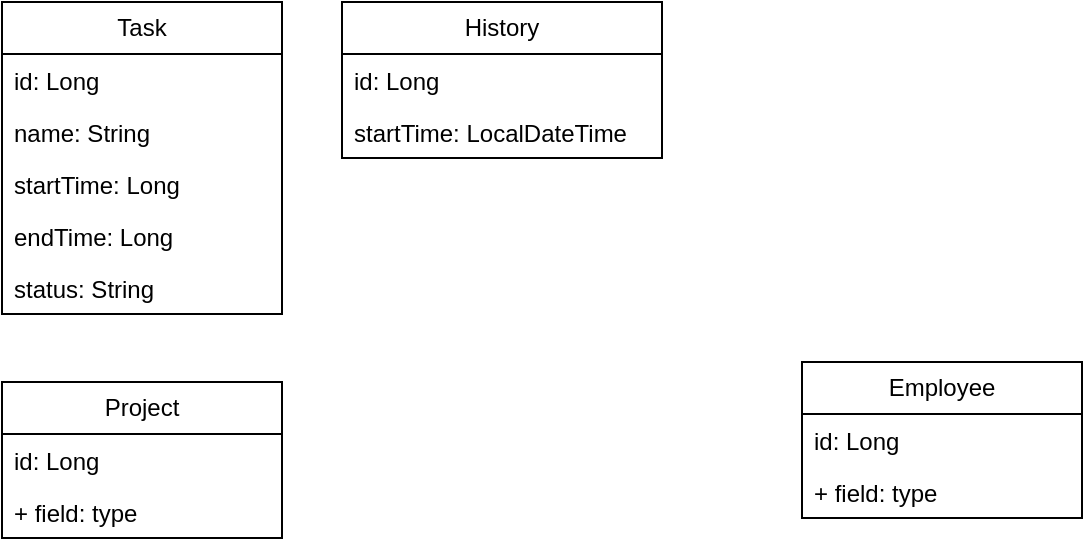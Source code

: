 <mxfile version="24.4.13" type="github">
  <diagram name="Страница — 1" id="1XmsDNhjAmmeua2q7J8N">
    <mxGraphModel dx="683" dy="368" grid="1" gridSize="10" guides="1" tooltips="1" connect="1" arrows="1" fold="1" page="1" pageScale="1" pageWidth="827" pageHeight="1169" math="0" shadow="0">
      <root>
        <mxCell id="0" />
        <mxCell id="1" parent="0" />
        <mxCell id="RUVpXgQ6pnVlFUIPlwBY-1" value="Employee" style="swimlane;fontStyle=0;childLayout=stackLayout;horizontal=1;startSize=26;fillColor=none;horizontalStack=0;resizeParent=1;resizeParentMax=0;resizeLast=0;collapsible=1;marginBottom=0;whiteSpace=wrap;html=1;" vertex="1" parent="1">
          <mxGeometry x="510" y="400" width="140" height="78" as="geometry" />
        </mxCell>
        <mxCell id="RUVpXgQ6pnVlFUIPlwBY-19" value="id: Long" style="text;strokeColor=none;fillColor=none;align=left;verticalAlign=top;spacingLeft=4;spacingRight=4;overflow=hidden;rotatable=0;points=[[0,0.5],[1,0.5]];portConstraint=eastwest;whiteSpace=wrap;html=1;" vertex="1" parent="RUVpXgQ6pnVlFUIPlwBY-1">
          <mxGeometry y="26" width="140" height="26" as="geometry" />
        </mxCell>
        <mxCell id="RUVpXgQ6pnVlFUIPlwBY-2" value="+ field: type" style="text;strokeColor=none;fillColor=none;align=left;verticalAlign=top;spacingLeft=4;spacingRight=4;overflow=hidden;rotatable=0;points=[[0,0.5],[1,0.5]];portConstraint=eastwest;whiteSpace=wrap;html=1;" vertex="1" parent="RUVpXgQ6pnVlFUIPlwBY-1">
          <mxGeometry y="52" width="140" height="26" as="geometry" />
        </mxCell>
        <mxCell id="RUVpXgQ6pnVlFUIPlwBY-5" value="Task" style="swimlane;fontStyle=0;childLayout=stackLayout;horizontal=1;startSize=26;fillColor=none;horizontalStack=0;resizeParent=1;resizeParentMax=0;resizeLast=0;collapsible=1;marginBottom=0;whiteSpace=wrap;html=1;" vertex="1" parent="1">
          <mxGeometry x="110" y="220" width="140" height="156" as="geometry" />
        </mxCell>
        <mxCell id="RUVpXgQ6pnVlFUIPlwBY-6" value="id: Long" style="text;strokeColor=none;fillColor=none;align=left;verticalAlign=top;spacingLeft=4;spacingRight=4;overflow=hidden;rotatable=0;points=[[0,0.5],[1,0.5]];portConstraint=eastwest;whiteSpace=wrap;html=1;" vertex="1" parent="RUVpXgQ6pnVlFUIPlwBY-5">
          <mxGeometry y="26" width="140" height="26" as="geometry" />
        </mxCell>
        <mxCell id="RUVpXgQ6pnVlFUIPlwBY-8" value="name: String" style="text;strokeColor=none;fillColor=none;align=left;verticalAlign=top;spacingLeft=4;spacingRight=4;overflow=hidden;rotatable=0;points=[[0,0.5],[1,0.5]];portConstraint=eastwest;whiteSpace=wrap;html=1;" vertex="1" parent="RUVpXgQ6pnVlFUIPlwBY-5">
          <mxGeometry y="52" width="140" height="26" as="geometry" />
        </mxCell>
        <mxCell id="RUVpXgQ6pnVlFUIPlwBY-20" value="startTime: Long" style="text;strokeColor=none;fillColor=none;align=left;verticalAlign=top;spacingLeft=4;spacingRight=4;overflow=hidden;rotatable=0;points=[[0,0.5],[1,0.5]];portConstraint=eastwest;whiteSpace=wrap;html=1;" vertex="1" parent="RUVpXgQ6pnVlFUIPlwBY-5">
          <mxGeometry y="78" width="140" height="26" as="geometry" />
        </mxCell>
        <mxCell id="RUVpXgQ6pnVlFUIPlwBY-21" value="endTime: Long" style="text;strokeColor=none;fillColor=none;align=left;verticalAlign=top;spacingLeft=4;spacingRight=4;overflow=hidden;rotatable=0;points=[[0,0.5],[1,0.5]];portConstraint=eastwest;whiteSpace=wrap;html=1;" vertex="1" parent="RUVpXgQ6pnVlFUIPlwBY-5">
          <mxGeometry y="104" width="140" height="26" as="geometry" />
        </mxCell>
        <mxCell id="RUVpXgQ6pnVlFUIPlwBY-22" value="status: String" style="text;strokeColor=none;fillColor=none;align=left;verticalAlign=top;spacingLeft=4;spacingRight=4;overflow=hidden;rotatable=0;points=[[0,0.5],[1,0.5]];portConstraint=eastwest;whiteSpace=wrap;html=1;" vertex="1" parent="RUVpXgQ6pnVlFUIPlwBY-5">
          <mxGeometry y="130" width="140" height="26" as="geometry" />
        </mxCell>
        <mxCell id="RUVpXgQ6pnVlFUIPlwBY-9" value="Project" style="swimlane;fontStyle=0;childLayout=stackLayout;horizontal=1;startSize=26;fillColor=none;horizontalStack=0;resizeParent=1;resizeParentMax=0;resizeLast=0;collapsible=1;marginBottom=0;whiteSpace=wrap;html=1;" vertex="1" parent="1">
          <mxGeometry x="110" y="410" width="140" height="78" as="geometry" />
        </mxCell>
        <mxCell id="RUVpXgQ6pnVlFUIPlwBY-17" value="id: Long" style="text;strokeColor=none;fillColor=none;align=left;verticalAlign=top;spacingLeft=4;spacingRight=4;overflow=hidden;rotatable=0;points=[[0,0.5],[1,0.5]];portConstraint=eastwest;whiteSpace=wrap;html=1;" vertex="1" parent="RUVpXgQ6pnVlFUIPlwBY-9">
          <mxGeometry y="26" width="140" height="26" as="geometry" />
        </mxCell>
        <mxCell id="RUVpXgQ6pnVlFUIPlwBY-10" value="+ field: type" style="text;strokeColor=none;fillColor=none;align=left;verticalAlign=top;spacingLeft=4;spacingRight=4;overflow=hidden;rotatable=0;points=[[0,0.5],[1,0.5]];portConstraint=eastwest;whiteSpace=wrap;html=1;" vertex="1" parent="RUVpXgQ6pnVlFUIPlwBY-9">
          <mxGeometry y="52" width="140" height="26" as="geometry" />
        </mxCell>
        <mxCell id="RUVpXgQ6pnVlFUIPlwBY-13" value="History" style="swimlane;fontStyle=0;childLayout=stackLayout;horizontal=1;startSize=26;fillColor=none;horizontalStack=0;resizeParent=1;resizeParentMax=0;resizeLast=0;collapsible=1;marginBottom=0;whiteSpace=wrap;html=1;" vertex="1" parent="1">
          <mxGeometry x="280" y="220" width="160" height="78" as="geometry" />
        </mxCell>
        <mxCell id="RUVpXgQ6pnVlFUIPlwBY-18" value="id: Long" style="text;strokeColor=none;fillColor=none;align=left;verticalAlign=top;spacingLeft=4;spacingRight=4;overflow=hidden;rotatable=0;points=[[0,0.5],[1,0.5]];portConstraint=eastwest;whiteSpace=wrap;html=1;" vertex="1" parent="RUVpXgQ6pnVlFUIPlwBY-13">
          <mxGeometry y="26" width="160" height="26" as="geometry" />
        </mxCell>
        <mxCell id="RUVpXgQ6pnVlFUIPlwBY-15" value="startTime: LocalDateTime" style="text;strokeColor=none;fillColor=none;align=left;verticalAlign=top;spacingLeft=4;spacingRight=4;overflow=hidden;rotatable=0;points=[[0,0.5],[1,0.5]];portConstraint=eastwest;whiteSpace=wrap;html=1;" vertex="1" parent="RUVpXgQ6pnVlFUIPlwBY-13">
          <mxGeometry y="52" width="160" height="26" as="geometry" />
        </mxCell>
      </root>
    </mxGraphModel>
  </diagram>
</mxfile>
